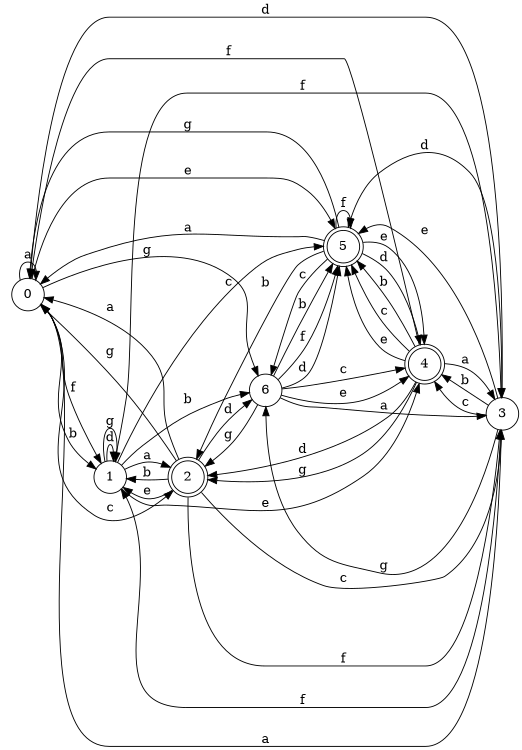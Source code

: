 digraph n6_8 {
__start0 [label="" shape="none"];

rankdir=LR;
size="8,5";

s0 [style="filled", color="black", fillcolor="white" shape="circle", label="0"];
s1 [style="filled", color="black", fillcolor="white" shape="circle", label="1"];
s2 [style="rounded,filled", color="black", fillcolor="white" shape="doublecircle", label="2"];
s3 [style="filled", color="black", fillcolor="white" shape="circle", label="3"];
s4 [style="rounded,filled", color="black", fillcolor="white" shape="doublecircle", label="4"];
s5 [style="rounded,filled", color="black", fillcolor="white" shape="doublecircle", label="5"];
s6 [style="filled", color="black", fillcolor="white" shape="circle", label="6"];
s0 -> s0 [label="a"];
s0 -> s1 [label="b"];
s0 -> s2 [label="c"];
s0 -> s3 [label="d"];
s0 -> s5 [label="e"];
s0 -> s1 [label="f"];
s0 -> s6 [label="g"];
s1 -> s2 [label="a"];
s1 -> s6 [label="b"];
s1 -> s5 [label="c"];
s1 -> s1 [label="d"];
s1 -> s4 [label="e"];
s1 -> s3 [label="f"];
s1 -> s1 [label="g"];
s2 -> s0 [label="a"];
s2 -> s1 [label="b"];
s2 -> s3 [label="c"];
s2 -> s6 [label="d"];
s2 -> s1 [label="e"];
s2 -> s3 [label="f"];
s2 -> s0 [label="g"];
s3 -> s0 [label="a"];
s3 -> s4 [label="b"];
s3 -> s4 [label="c"];
s3 -> s5 [label="d"];
s3 -> s5 [label="e"];
s3 -> s1 [label="f"];
s3 -> s6 [label="g"];
s4 -> s3 [label="a"];
s4 -> s5 [label="b"];
s4 -> s5 [label="c"];
s4 -> s2 [label="d"];
s4 -> s5 [label="e"];
s4 -> s0 [label="f"];
s4 -> s2 [label="g"];
s5 -> s0 [label="a"];
s5 -> s2 [label="b"];
s5 -> s6 [label="c"];
s5 -> s4 [label="d"];
s5 -> s4 [label="e"];
s5 -> s5 [label="f"];
s5 -> s0 [label="g"];
s6 -> s3 [label="a"];
s6 -> s5 [label="b"];
s6 -> s4 [label="c"];
s6 -> s5 [label="d"];
s6 -> s4 [label="e"];
s6 -> s5 [label="f"];
s6 -> s2 [label="g"];

}